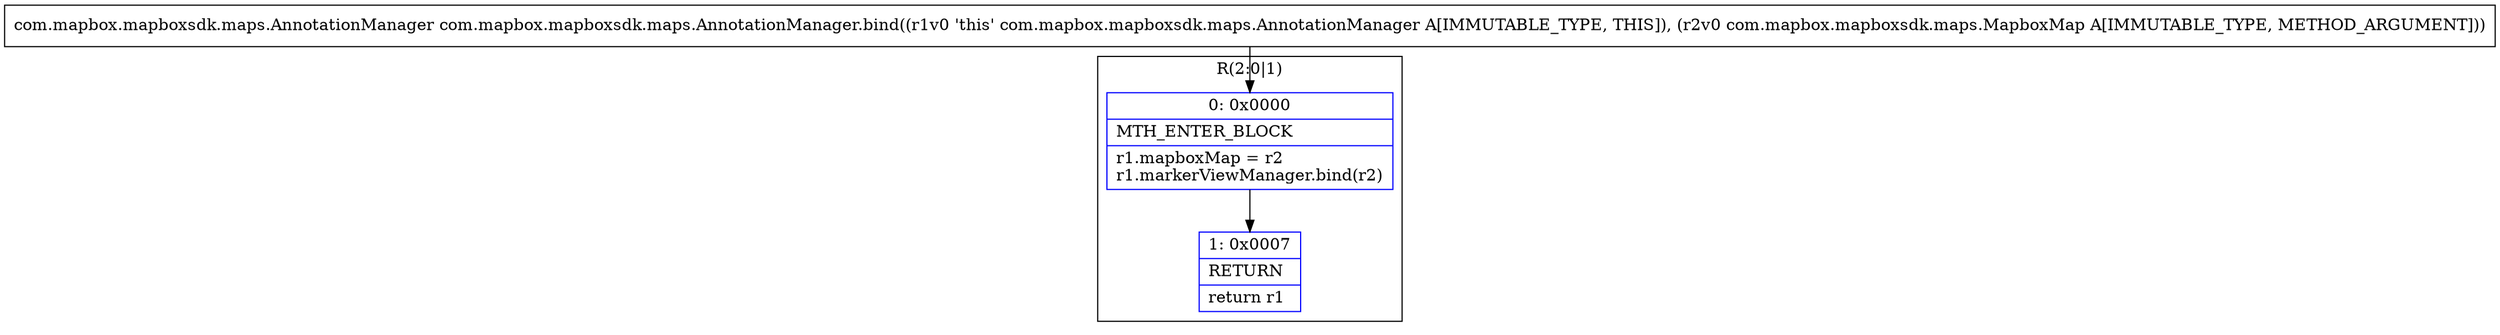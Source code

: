 digraph "CFG forcom.mapbox.mapboxsdk.maps.AnnotationManager.bind(Lcom\/mapbox\/mapboxsdk\/maps\/MapboxMap;)Lcom\/mapbox\/mapboxsdk\/maps\/AnnotationManager;" {
subgraph cluster_Region_1711691023 {
label = "R(2:0|1)";
node [shape=record,color=blue];
Node_0 [shape=record,label="{0\:\ 0x0000|MTH_ENTER_BLOCK\l|r1.mapboxMap = r2\lr1.markerViewManager.bind(r2)\l}"];
Node_1 [shape=record,label="{1\:\ 0x0007|RETURN\l|return r1\l}"];
}
MethodNode[shape=record,label="{com.mapbox.mapboxsdk.maps.AnnotationManager com.mapbox.mapboxsdk.maps.AnnotationManager.bind((r1v0 'this' com.mapbox.mapboxsdk.maps.AnnotationManager A[IMMUTABLE_TYPE, THIS]), (r2v0 com.mapbox.mapboxsdk.maps.MapboxMap A[IMMUTABLE_TYPE, METHOD_ARGUMENT])) }"];
MethodNode -> Node_0;
Node_0 -> Node_1;
}

